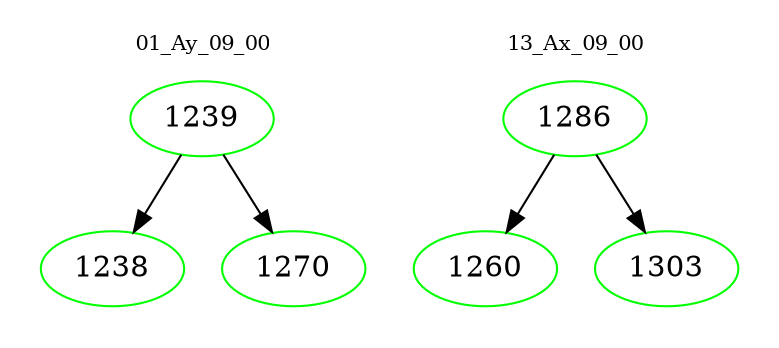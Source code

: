 digraph{
subgraph cluster_0 {
color = white
label = "01_Ay_09_00";
fontsize=10;
T0_1239 [label="1239", color="green"]
T0_1239 -> T0_1238 [color="black"]
T0_1238 [label="1238", color="green"]
T0_1239 -> T0_1270 [color="black"]
T0_1270 [label="1270", color="green"]
}
subgraph cluster_1 {
color = white
label = "13_Ax_09_00";
fontsize=10;
T1_1286 [label="1286", color="green"]
T1_1286 -> T1_1260 [color="black"]
T1_1260 [label="1260", color="green"]
T1_1286 -> T1_1303 [color="black"]
T1_1303 [label="1303", color="green"]
}
}

